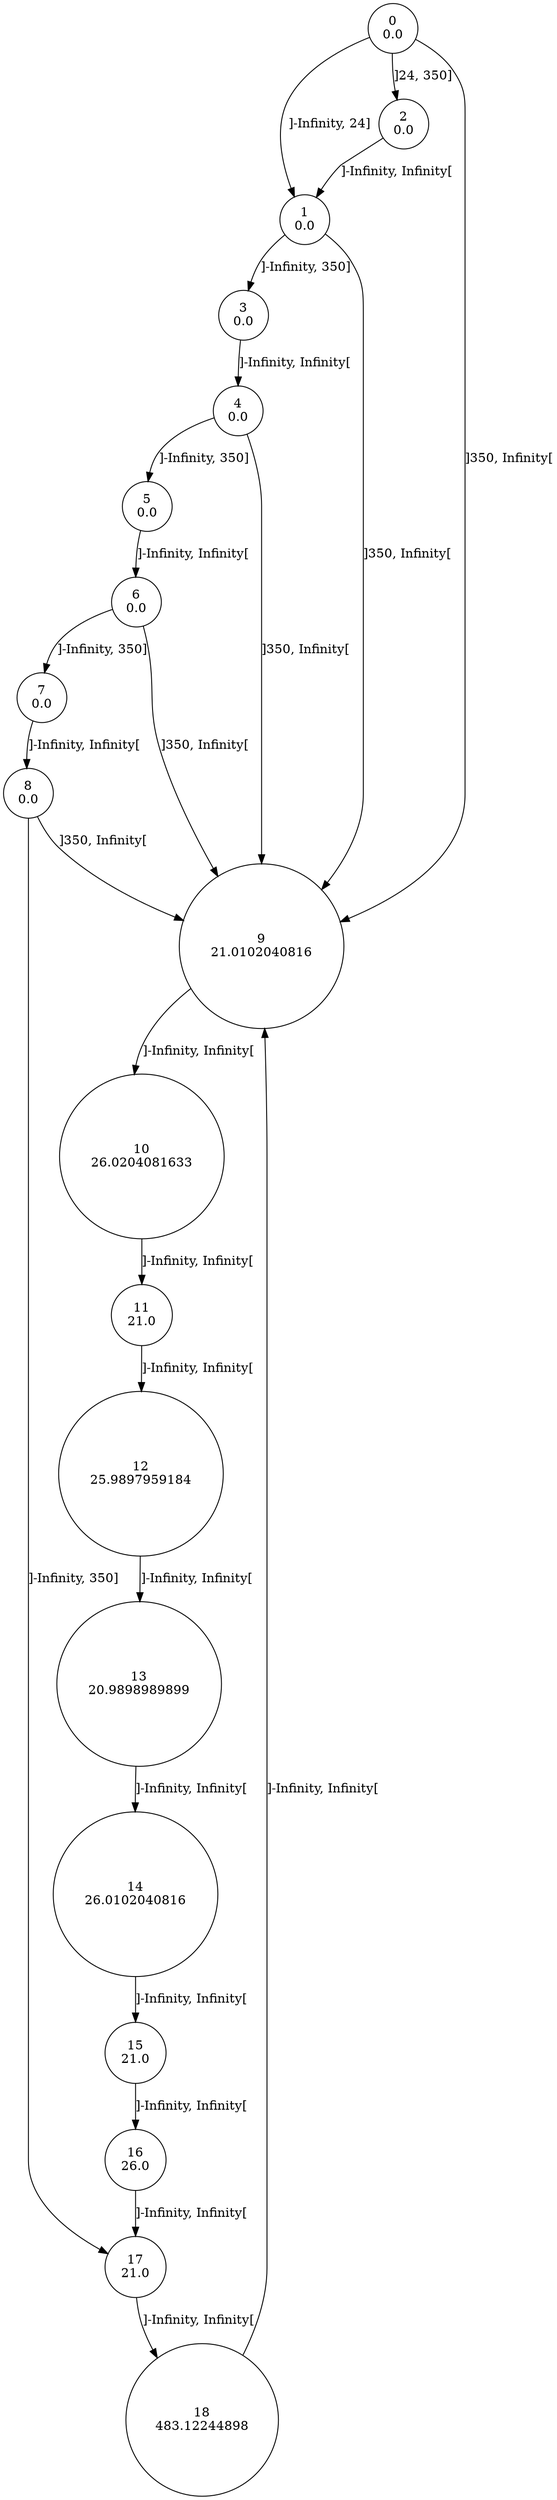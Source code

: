 digraph a {
0 [shape=circle, label="0\n0.0"];
	0 -> 1 [label="]-Infinity, 24]"];
	0 -> 2 [label="]24, 350]"];
	0 -> 9 [label="]350, Infinity["];
1 [shape=circle, label="1\n0.0"];
	1 -> 3 [label="]-Infinity, 350]"];
	1 -> 9 [label="]350, Infinity["];
2 [shape=circle, label="2\n0.0"];
	2 -> 1 [label="]-Infinity, Infinity["];
3 [shape=circle, label="3\n0.0"];
	3 -> 4 [label="]-Infinity, Infinity["];
4 [shape=circle, label="4\n0.0"];
	4 -> 5 [label="]-Infinity, 350]"];
	4 -> 9 [label="]350, Infinity["];
5 [shape=circle, label="5\n0.0"];
	5 -> 6 [label="]-Infinity, Infinity["];
6 [shape=circle, label="6\n0.0"];
	6 -> 7 [label="]-Infinity, 350]"];
	6 -> 9 [label="]350, Infinity["];
7 [shape=circle, label="7\n0.0"];
	7 -> 8 [label="]-Infinity, Infinity["];
8 [shape=circle, label="8\n0.0"];
	8 -> 17 [label="]-Infinity, 350]"];
	8 -> 9 [label="]350, Infinity["];
9 [shape=circle, label="9\n21.0102040816"];
	9 -> 10 [label="]-Infinity, Infinity["];
10 [shape=circle, label="10\n26.0204081633"];
	10 -> 11 [label="]-Infinity, Infinity["];
11 [shape=circle, label="11\n21.0"];
	11 -> 12 [label="]-Infinity, Infinity["];
12 [shape=circle, label="12\n25.9897959184"];
	12 -> 13 [label="]-Infinity, Infinity["];
13 [shape=circle, label="13\n20.9898989899"];
	13 -> 14 [label="]-Infinity, Infinity["];
14 [shape=circle, label="14\n26.0102040816"];
	14 -> 15 [label="]-Infinity, Infinity["];
15 [shape=circle, label="15\n21.0"];
	15 -> 16 [label="]-Infinity, Infinity["];
16 [shape=circle, label="16\n26.0"];
	16 -> 17 [label="]-Infinity, Infinity["];
17 [shape=circle, label="17\n21.0"];
	17 -> 18 [label="]-Infinity, Infinity["];
18 [shape=circle, label="18\n483.12244898"];
	18 -> 9 [label="]-Infinity, Infinity["];
}